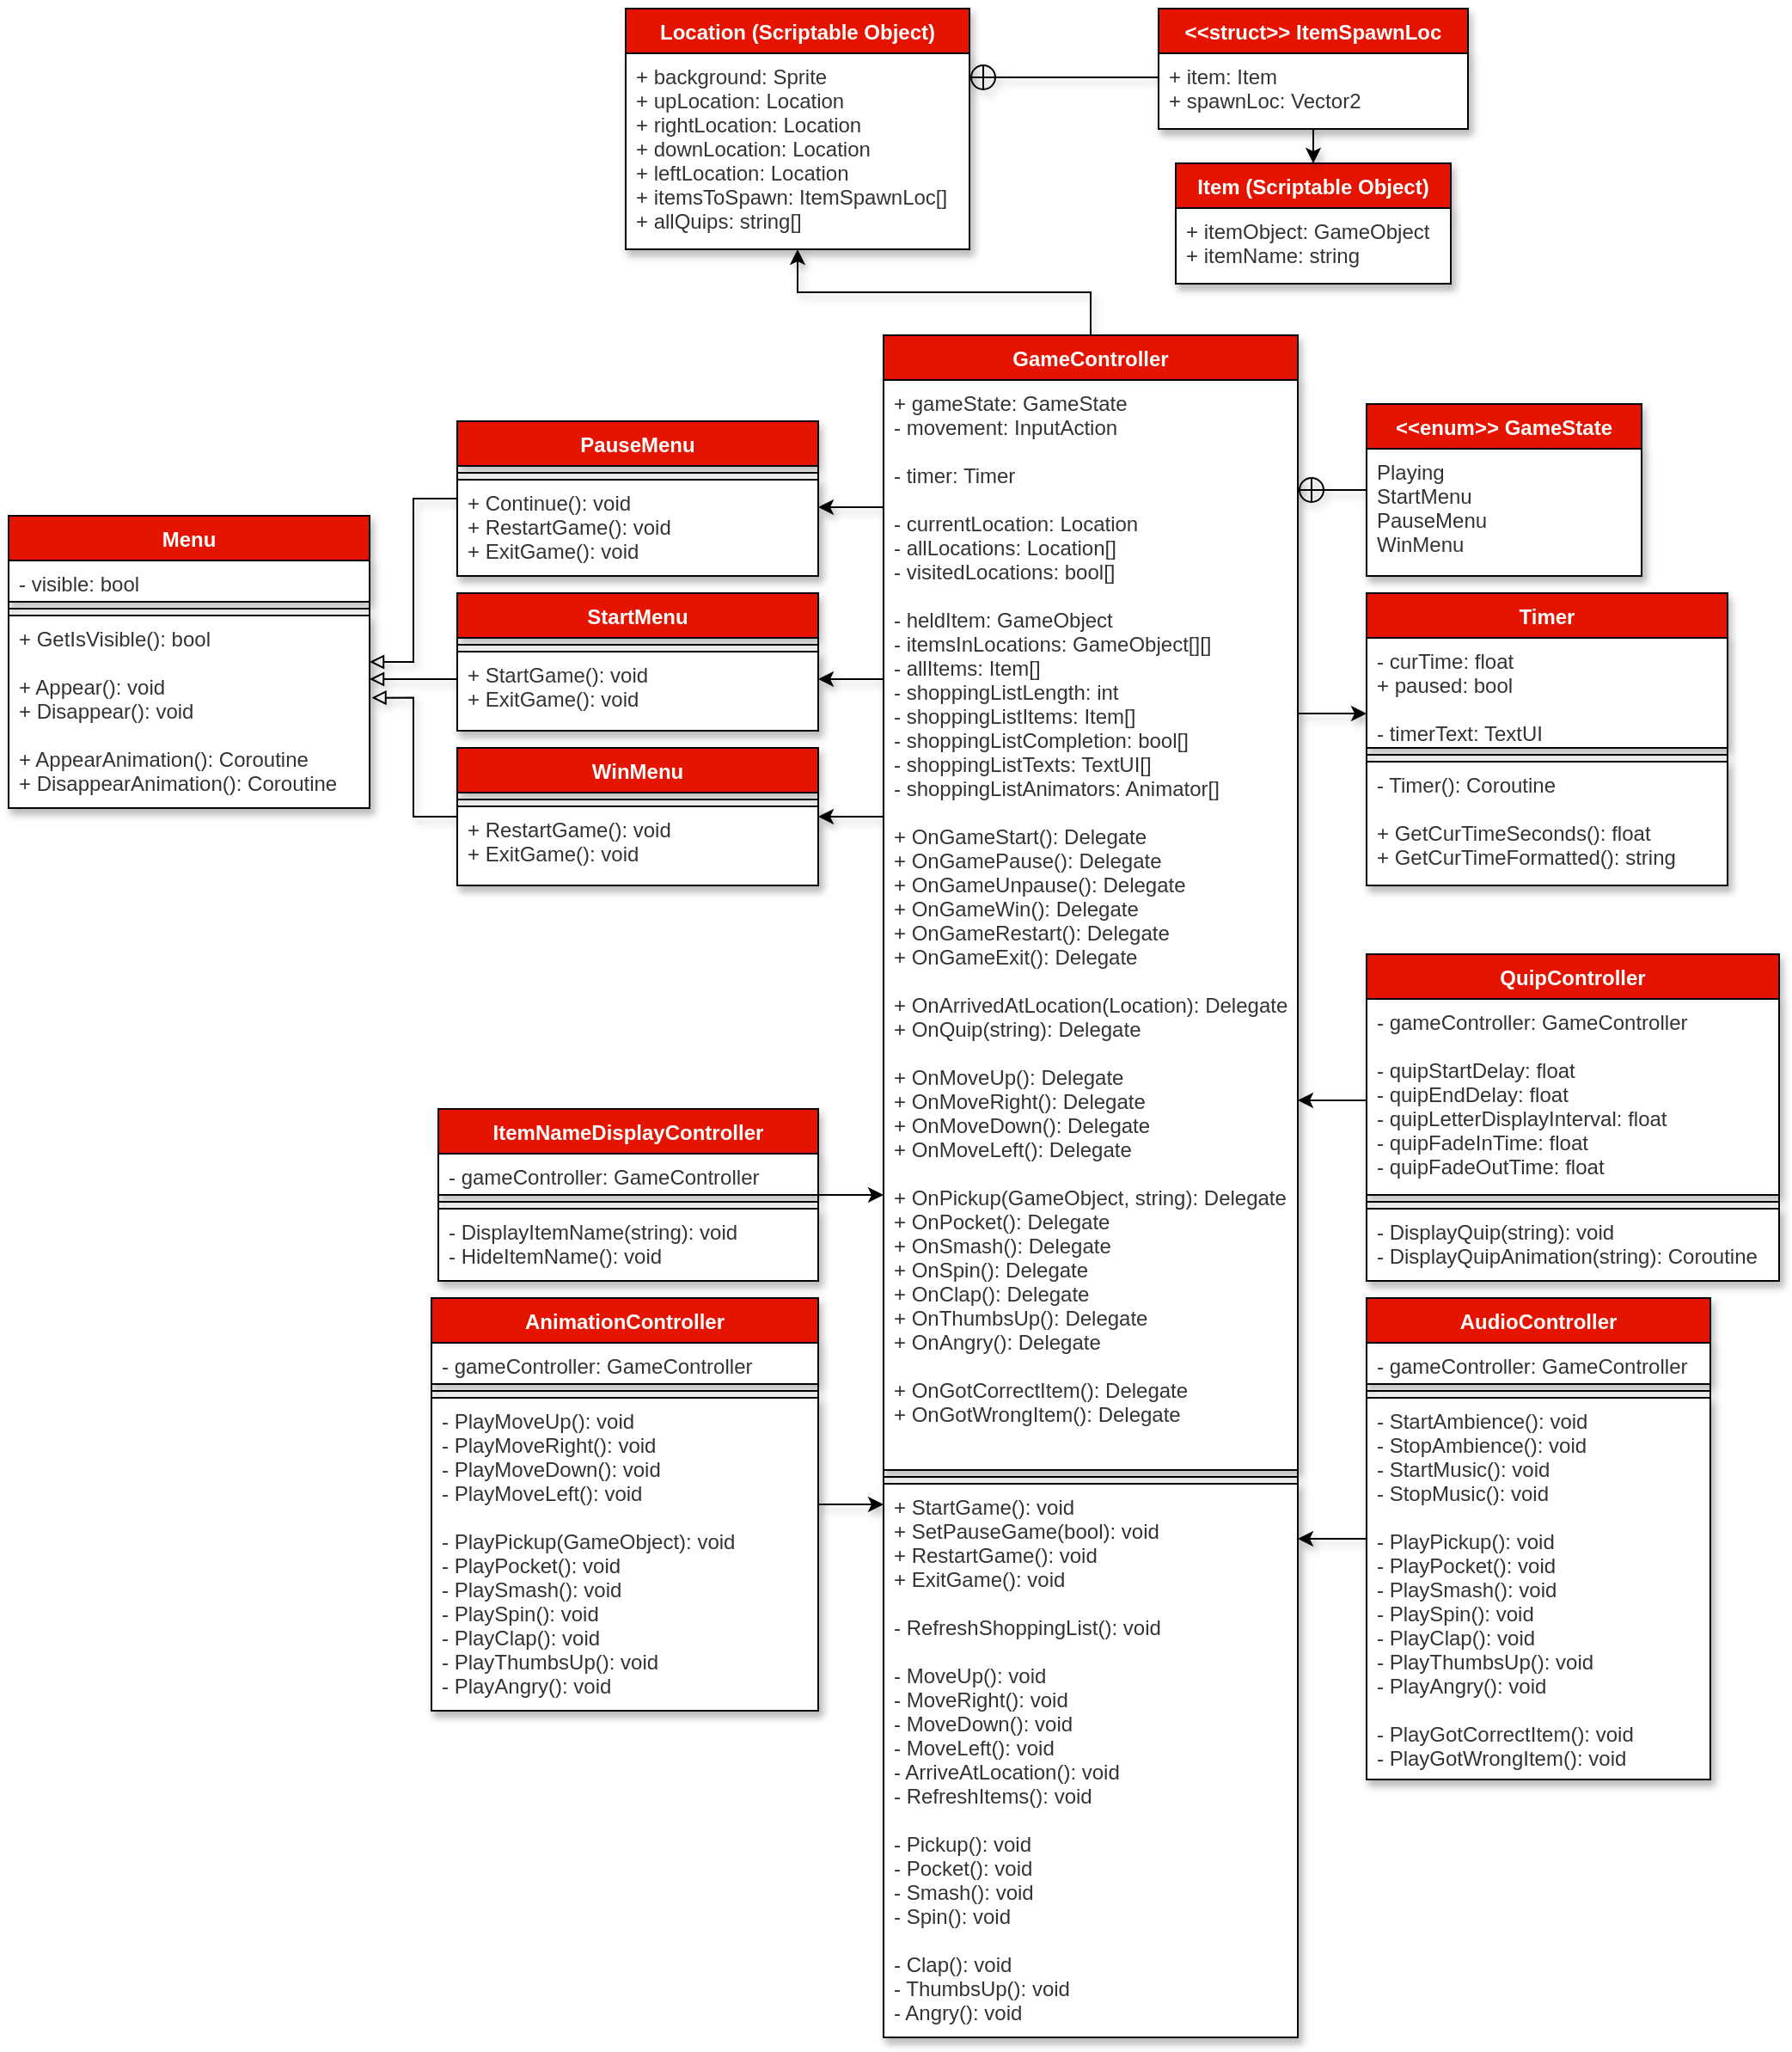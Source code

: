 <mxfile version="14.1.8" type="device"><diagram id="C5RBs43oDa-KdzZeNtuy" name="Page-1"><mxGraphModel dx="3197" dy="1388" grid="1" gridSize="10" guides="1" tooltips="1" connect="1" arrows="1" fold="1" page="1" pageScale="1" pageWidth="827" pageHeight="1169" math="0" shadow="0"><root><mxCell id="WIyWlLk6GJQsqaUBKTNV-0"/><mxCell id="WIyWlLk6GJQsqaUBKTNV-1" parent="WIyWlLk6GJQsqaUBKTNV-0"/><mxCell id="GOmQk7KZTfq-H9wB1xrs-1" value="Item (Scriptable Object)" style="swimlane;fontStyle=1;align=center;verticalAlign=top;childLayout=stackLayout;horizontal=1;startSize=26;horizontalStack=0;resizeParent=1;resizeParentMax=0;resizeLast=0;collapsible=1;marginBottom=0;fillColor=#e51400;labelBackgroundColor=none;labelBorderColor=none;shadow=1;fontColor=#ffffff;" parent="WIyWlLk6GJQsqaUBKTNV-1" vertex="1"><mxGeometry x="489" y="140" width="160" height="70" as="geometry"/></mxCell><mxCell id="GOmQk7KZTfq-H9wB1xrs-2" value="+ itemObject: GameObject&#10;+ itemName: string" style="text;align=left;verticalAlign=top;spacingLeft=4;spacingRight=4;overflow=hidden;rotatable=0;points=[[0,0.5],[1,0.5]];portConstraint=eastwest;fillColor=#FFFFFF;labelBackgroundColor=none;labelBorderColor=none;fontColor=#333333;shadow=1;strokeColor=#000000;" parent="GOmQk7KZTfq-H9wB1xrs-1" vertex="1"><mxGeometry y="26" width="160" height="44" as="geometry"/></mxCell><mxCell id="GOmQk7KZTfq-H9wB1xrs-38" style="edgeStyle=orthogonalEdgeStyle;rounded=0;orthogonalLoop=1;jettySize=auto;html=1;fillColor=#FFFFFF;labelBackgroundColor=none;labelBorderColor=none;shadow=1;" parent="WIyWlLk6GJQsqaUBKTNV-1" source="GOmQk7KZTfq-H9wB1xrs-5" target="GOmQk7KZTfq-H9wB1xrs-26" edge="1"><mxGeometry relative="1" as="geometry"><Array as="points"><mxPoint x="310" y="520"/><mxPoint x="310" y="520"/></Array></mxGeometry></mxCell><mxCell id="GOmQk7KZTfq-H9wB1xrs-39" style="edgeStyle=orthogonalEdgeStyle;rounded=0;orthogonalLoop=1;jettySize=auto;html=1;fillColor=#FFFFFF;labelBackgroundColor=none;labelBorderColor=none;shadow=1;" parent="WIyWlLk6GJQsqaUBKTNV-1" source="GOmQk7KZTfq-H9wB1xrs-5" target="GOmQk7KZTfq-H9wB1xrs-23" edge="1"><mxGeometry relative="1" as="geometry"><Array as="points"><mxPoint x="300" y="440"/><mxPoint x="300" y="440"/></Array></mxGeometry></mxCell><mxCell id="GOmQk7KZTfq-H9wB1xrs-40" style="edgeStyle=orthogonalEdgeStyle;rounded=0;orthogonalLoop=1;jettySize=auto;html=1;fillColor=#FFFFFF;labelBackgroundColor=none;labelBorderColor=none;shadow=1;" parent="WIyWlLk6GJQsqaUBKTNV-1" source="GOmQk7KZTfq-H9wB1xrs-5" target="GOmQk7KZTfq-H9wB1xrs-19" edge="1"><mxGeometry relative="1" as="geometry"><Array as="points"><mxPoint x="300" y="340"/><mxPoint x="300" y="340"/></Array></mxGeometry></mxCell><mxCell id="GOmQk7KZTfq-H9wB1xrs-42" style="edgeStyle=orthogonalEdgeStyle;rounded=0;orthogonalLoop=1;jettySize=auto;html=1;fillColor=#FFFFFF;labelBackgroundColor=none;labelBorderColor=none;shadow=1;" parent="WIyWlLk6GJQsqaUBKTNV-1" source="GOmQk7KZTfq-H9wB1xrs-5" target="GOmQk7KZTfq-H9wB1xrs-9" edge="1"><mxGeometry relative="1" as="geometry"><Array as="points"><mxPoint x="580" y="460"/><mxPoint x="580" y="460"/></Array></mxGeometry></mxCell><mxCell id="GOmQk7KZTfq-H9wB1xrs-62" style="edgeStyle=orthogonalEdgeStyle;rounded=0;orthogonalLoop=1;jettySize=auto;html=1;endArrow=none;endFill=0;startArrow=circlePlus;startFill=0;fillColor=#FFFFFF;labelBackgroundColor=none;labelBorderColor=none;shadow=1;" parent="WIyWlLk6GJQsqaUBKTNV-1" source="GOmQk7KZTfq-H9wB1xrs-5" target="GOmQk7KZTfq-H9wB1xrs-58" edge="1"><mxGeometry relative="1" as="geometry"><Array as="points"><mxPoint x="580" y="330"/><mxPoint x="580" y="330"/></Array></mxGeometry></mxCell><mxCell id="GOmQk7KZTfq-H9wB1xrs-64" style="edgeStyle=orthogonalEdgeStyle;rounded=0;orthogonalLoop=1;jettySize=auto;html=1;fillColor=#FFFFFF;labelBackgroundColor=none;labelBorderColor=none;shadow=1;" parent="WIyWlLk6GJQsqaUBKTNV-1" source="GOmQk7KZTfq-H9wB1xrs-5" target="GOmQk7KZTfq-H9wB1xrs-13" edge="1"><mxGeometry relative="1" as="geometry"/></mxCell><mxCell id="GOmQk7KZTfq-H9wB1xrs-5" value="GameController" style="swimlane;fontStyle=1;align=center;verticalAlign=top;childLayout=stackLayout;horizontal=1;startSize=26;horizontalStack=0;resizeParent=1;resizeParentMax=0;resizeLast=0;collapsible=1;marginBottom=0;fillColor=#e51400;labelBackgroundColor=none;labelBorderColor=none;shadow=1;fontColor=#ffffff;" parent="WIyWlLk6GJQsqaUBKTNV-1" vertex="1"><mxGeometry x="319" y="240" width="241" height="990" as="geometry"/></mxCell><mxCell id="GOmQk7KZTfq-H9wB1xrs-6" value="+ gameState: GameState&#10;- movement: InputAction&#10;&#10;- timer: Timer&#10;&#10;- currentLocation: Location&#10;- allLocations: Location[]&#10;- visitedLocations: bool[]&#10;&#10;- heldItem: GameObject&#10;- itemsInLocations: GameObject[][]&#10;- allItems: Item[]&#10;- shoppingListLength: int&#10;- shoppingListItems: Item[]&#10;- shoppingListCompletion: bool[]&#10;- shoppingListTexts: TextUI[]&#10;- shoppingListAnimators: Animator[]&#10;&#10;+ OnGameStart(): Delegate&#10;+ OnGamePause(): Delegate&#10;+ OnGameUnpause(): Delegate&#10;+ OnGameWin(): Delegate&#10;+ OnGameRestart(): Delegate&#10;+ OnGameExit(): Delegate&#10;&#10;+ OnArrivedAtLocation(Location): Delegate&#10;+ OnQuip(string): Delegate&#10;&#10;+ OnMoveUp(): Delegate&#10;+ OnMoveRight(): Delegate&#10;+ OnMoveDown(): Delegate&#10;+ OnMoveLeft(): Delegate&#10;&#10;+ OnPickup(GameObject, string): Delegate&#10;+ OnPocket(): Delegate&#10;+ OnSmash(): Delegate&#10;+ OnSpin(): Delegate&#10;+ OnClap(): Delegate&#10;+ OnThumbsUp(): Delegate&#10;+ OnAngry(): Delegate&#10;&#10;+ OnGotCorrectItem(): Delegate&#10;+ OnGotWrongItem(): Delegate&#10;" style="text;align=left;verticalAlign=top;spacingLeft=4;spacingRight=4;overflow=hidden;rotatable=0;points=[[0,0.5],[1,0.5]];portConstraint=eastwest;fillColor=#FFFFFF;labelBackgroundColor=none;labelBorderColor=none;fontColor=#333333;shadow=1;strokeColor=#000000;" parent="GOmQk7KZTfq-H9wB1xrs-5" vertex="1"><mxGeometry y="26" width="241" height="634" as="geometry"/></mxCell><mxCell id="GOmQk7KZTfq-H9wB1xrs-7" value="" style="line;strokeWidth=1;align=left;verticalAlign=middle;spacingTop=-1;spacingLeft=3;spacingRight=3;rotatable=0;labelPosition=right;points=[];portConstraint=eastwest;fillColor=#FFFFFF;labelBackgroundColor=none;labelBorderColor=none;fontColor=#333333;shadow=1;" parent="GOmQk7KZTfq-H9wB1xrs-5" vertex="1"><mxGeometry y="660" width="241" height="8" as="geometry"/></mxCell><mxCell id="GOmQk7KZTfq-H9wB1xrs-8" value="+ StartGame(): void&#10;+ SetPauseGame(bool): void&#10;+ RestartGame(): void&#10;+ ExitGame(): void&#10;&#10;- RefreshShoppingList(): void&#10;&#10;- MoveUp(): void&#10;- MoveRight(): void&#10;- MoveDown(): void&#10;- MoveLeft(): void&#10;- ArriveAtLocation(): void&#10;- RefreshItems(): void&#10;&#10;- Pickup(): void&#10;- Pocket(): void&#10;- Smash(): void&#10;- Spin(): void&#10;&#10;- Clap(): void&#10;- ThumbsUp(): void&#10;- Angry(): void" style="text;align=left;verticalAlign=top;spacingLeft=4;spacingRight=4;overflow=hidden;rotatable=0;points=[[0,0.5],[1,0.5]];portConstraint=eastwest;fillColor=#FFFFFF;labelBackgroundColor=none;labelBorderColor=none;fontColor=#333333;shadow=1;strokeColor=#000000;" parent="GOmQk7KZTfq-H9wB1xrs-5" vertex="1"><mxGeometry y="668" width="241" height="322" as="geometry"/></mxCell><mxCell id="GOmQk7KZTfq-H9wB1xrs-9" value="Timer" style="swimlane;fontStyle=1;align=center;verticalAlign=top;childLayout=stackLayout;horizontal=1;startSize=26;horizontalStack=0;resizeParent=1;resizeParentMax=0;resizeLast=0;collapsible=1;marginBottom=0;fillColor=#e51400;labelBackgroundColor=none;labelBorderColor=none;shadow=1;fontColor=#ffffff;" parent="WIyWlLk6GJQsqaUBKTNV-1" vertex="1"><mxGeometry x="600" y="390" width="210" height="170" as="geometry"/></mxCell><mxCell id="GOmQk7KZTfq-H9wB1xrs-10" value="- curTime: float&#10;+ paused: bool&#10;&#10;- timerText: TextUI" style="text;align=left;verticalAlign=top;spacingLeft=4;spacingRight=4;overflow=hidden;rotatable=0;points=[[0,0.5],[1,0.5]];portConstraint=eastwest;fillColor=#FFFFFF;labelBackgroundColor=none;labelBorderColor=none;fontColor=#333333;shadow=1;strokeColor=#000000;" parent="GOmQk7KZTfq-H9wB1xrs-9" vertex="1"><mxGeometry y="26" width="210" height="64" as="geometry"/></mxCell><mxCell id="GOmQk7KZTfq-H9wB1xrs-11" value="" style="line;strokeWidth=1;align=left;verticalAlign=middle;spacingTop=-1;spacingLeft=3;spacingRight=3;rotatable=0;labelPosition=right;points=[];portConstraint=eastwest;fillColor=#FFFFFF;labelBackgroundColor=none;labelBorderColor=none;fontColor=#333333;shadow=1;" parent="GOmQk7KZTfq-H9wB1xrs-9" vertex="1"><mxGeometry y="90" width="210" height="8" as="geometry"/></mxCell><mxCell id="GOmQk7KZTfq-H9wB1xrs-12" value="- Timer(): Coroutine&#10;&#10;+ GetCurTimeSeconds(): float&#10;+ GetCurTimeFormatted(): string" style="text;align=left;verticalAlign=top;spacingLeft=4;spacingRight=4;overflow=hidden;rotatable=0;points=[[0,0.5],[1,0.5]];portConstraint=eastwest;fillColor=#FFFFFF;labelBackgroundColor=none;labelBorderColor=none;fontColor=#333333;shadow=1;strokeColor=#000000;" parent="GOmQk7KZTfq-H9wB1xrs-9" vertex="1"><mxGeometry y="98" width="210" height="72" as="geometry"/></mxCell><mxCell id="GOmQk7KZTfq-H9wB1xrs-57" style="edgeStyle=orthogonalEdgeStyle;rounded=0;orthogonalLoop=1;jettySize=auto;html=1;endArrow=none;endFill=0;startArrow=circlePlus;startFill=0;fillColor=#FFFFFF;labelBackgroundColor=none;labelBorderColor=none;shadow=1;" parent="WIyWlLk6GJQsqaUBKTNV-1" source="GOmQk7KZTfq-H9wB1xrs-13" target="GOmQk7KZTfq-H9wB1xrs-54" edge="1"><mxGeometry relative="1" as="geometry"><Array as="points"><mxPoint x="400" y="90"/><mxPoint x="400" y="90"/></Array></mxGeometry></mxCell><mxCell id="GOmQk7KZTfq-H9wB1xrs-13" value="Location (Scriptable Object)" style="swimlane;fontStyle=1;align=center;verticalAlign=top;childLayout=stackLayout;horizontal=1;startSize=26;horizontalStack=0;resizeParent=1;resizeParentMax=0;resizeLast=0;collapsible=1;marginBottom=0;fillColor=#e51400;labelBackgroundColor=none;labelBorderColor=none;shadow=1;fontColor=#ffffff;" parent="WIyWlLk6GJQsqaUBKTNV-1" vertex="1"><mxGeometry x="169" y="50" width="200" height="140" as="geometry"/></mxCell><mxCell id="GOmQk7KZTfq-H9wB1xrs-14" value="+ background: Sprite&#10;+ upLocation: Location&#10;+ rightLocation: Location&#10;+ downLocation: Location&#10;+ leftLocation: Location&#10;+ itemsToSpawn: ItemSpawnLoc[]&#10;+ allQuips: string[]" style="text;align=left;verticalAlign=top;spacingLeft=4;spacingRight=4;overflow=hidden;rotatable=0;points=[[0,0.5],[1,0.5]];portConstraint=eastwest;fillColor=#FFFFFF;labelBackgroundColor=none;labelBorderColor=none;fontColor=#333333;shadow=1;strokeColor=#000000;" parent="GOmQk7KZTfq-H9wB1xrs-13" vertex="1"><mxGeometry y="26" width="200" height="114" as="geometry"/></mxCell><mxCell id="GOmQk7KZTfq-H9wB1xrs-85" style="edgeStyle=orthogonalEdgeStyle;rounded=0;orthogonalLoop=1;jettySize=auto;html=1;shadow=1;labelBackgroundColor=none;startArrow=none;startFill=0;endArrow=block;endFill=0;" parent="WIyWlLk6GJQsqaUBKTNV-1" source="GOmQk7KZTfq-H9wB1xrs-19" target="GOmQk7KZTfq-H9wB1xrs-81" edge="1"><mxGeometry relative="1" as="geometry"/></mxCell><mxCell id="GOmQk7KZTfq-H9wB1xrs-19" value="PauseMenu" style="swimlane;fontStyle=1;align=center;verticalAlign=top;childLayout=stackLayout;horizontal=1;startSize=26;horizontalStack=0;resizeParent=1;resizeParentMax=0;resizeLast=0;collapsible=1;marginBottom=0;fillColor=#e51400;labelBackgroundColor=none;labelBorderColor=none;shadow=1;fontColor=#ffffff;" parent="WIyWlLk6GJQsqaUBKTNV-1" vertex="1"><mxGeometry x="71" y="290" width="210" height="90" as="geometry"/></mxCell><mxCell id="GOmQk7KZTfq-H9wB1xrs-21" value="" style="line;strokeWidth=1;align=left;verticalAlign=middle;spacingTop=-1;spacingLeft=3;spacingRight=3;rotatable=0;labelPosition=right;points=[];portConstraint=eastwest;fillColor=#FFFFFF;labelBackgroundColor=none;labelBorderColor=none;fontColor=#333333;shadow=1;" parent="GOmQk7KZTfq-H9wB1xrs-19" vertex="1"><mxGeometry y="26" width="210" height="8" as="geometry"/></mxCell><mxCell id="GOmQk7KZTfq-H9wB1xrs-22" value="+ Continue(): void&#10;+ RestartGame(): void&#10;+ ExitGame(): void" style="text;align=left;verticalAlign=top;spacingLeft=4;spacingRight=4;overflow=hidden;rotatable=0;points=[[0,0.5],[1,0.5]];portConstraint=eastwest;fillColor=#FFFFFF;labelBackgroundColor=none;labelBorderColor=none;fontColor=#333333;shadow=1;strokeColor=#000000;" parent="GOmQk7KZTfq-H9wB1xrs-19" vertex="1"><mxGeometry y="34" width="210" height="56" as="geometry"/></mxCell><mxCell id="GOmQk7KZTfq-H9wB1xrs-86" style="edgeStyle=orthogonalEdgeStyle;rounded=0;orthogonalLoop=1;jettySize=auto;html=1;shadow=1;labelBackgroundColor=none;startArrow=none;startFill=0;endArrow=block;endFill=0;" parent="WIyWlLk6GJQsqaUBKTNV-1" source="GOmQk7KZTfq-H9wB1xrs-23" target="GOmQk7KZTfq-H9wB1xrs-81" edge="1"><mxGeometry relative="1" as="geometry"><Array as="points"><mxPoint x="40" y="440"/><mxPoint x="40" y="440"/></Array></mxGeometry></mxCell><mxCell id="GOmQk7KZTfq-H9wB1xrs-23" value="StartMenu" style="swimlane;fontStyle=1;align=center;verticalAlign=top;childLayout=stackLayout;horizontal=1;startSize=26;horizontalStack=0;resizeParent=1;resizeParentMax=0;resizeLast=0;collapsible=1;marginBottom=0;fillColor=#e51400;labelBackgroundColor=none;labelBorderColor=none;shadow=1;fontColor=#ffffff;" parent="WIyWlLk6GJQsqaUBKTNV-1" vertex="1"><mxGeometry x="71" y="390" width="210" height="80" as="geometry"/></mxCell><mxCell id="GOmQk7KZTfq-H9wB1xrs-24" value="" style="line;strokeWidth=1;align=left;verticalAlign=middle;spacingTop=-1;spacingLeft=3;spacingRight=3;rotatable=0;labelPosition=right;points=[];portConstraint=eastwest;fillColor=#FFFFFF;labelBackgroundColor=none;labelBorderColor=none;fontColor=#333333;shadow=1;" parent="GOmQk7KZTfq-H9wB1xrs-23" vertex="1"><mxGeometry y="26" width="210" height="8" as="geometry"/></mxCell><mxCell id="GOmQk7KZTfq-H9wB1xrs-25" value="+ StartGame(): void&#10;+ ExitGame(): void" style="text;align=left;verticalAlign=top;spacingLeft=4;spacingRight=4;overflow=hidden;rotatable=0;points=[[0,0.5],[1,0.5]];portConstraint=eastwest;fillColor=#FFFFFF;labelBackgroundColor=none;labelBorderColor=none;fontColor=#333333;shadow=1;strokeColor=#000000;" parent="GOmQk7KZTfq-H9wB1xrs-23" vertex="1"><mxGeometry y="34" width="210" height="46" as="geometry"/></mxCell><mxCell id="GOmQk7KZTfq-H9wB1xrs-87" style="edgeStyle=orthogonalEdgeStyle;rounded=0;orthogonalLoop=1;jettySize=auto;html=1;shadow=1;labelBackgroundColor=none;startArrow=none;startFill=0;endArrow=block;endFill=0;entryX=1.006;entryY=0.427;entryDx=0;entryDy=0;entryPerimeter=0;" parent="WIyWlLk6GJQsqaUBKTNV-1" source="GOmQk7KZTfq-H9wB1xrs-26" target="GOmQk7KZTfq-H9wB1xrs-84" edge="1"><mxGeometry relative="1" as="geometry"/></mxCell><mxCell id="GOmQk7KZTfq-H9wB1xrs-26" value="WinMenu" style="swimlane;fontStyle=1;align=center;verticalAlign=top;childLayout=stackLayout;horizontal=1;startSize=26;horizontalStack=0;resizeParent=1;resizeParentMax=0;resizeLast=0;collapsible=1;marginBottom=0;fillColor=#e51400;labelBackgroundColor=none;labelBorderColor=none;shadow=1;fontColor=#ffffff;" parent="WIyWlLk6GJQsqaUBKTNV-1" vertex="1"><mxGeometry x="71" y="480" width="210" height="80" as="geometry"/></mxCell><mxCell id="GOmQk7KZTfq-H9wB1xrs-27" value="" style="line;strokeWidth=1;align=left;verticalAlign=middle;spacingTop=-1;spacingLeft=3;spacingRight=3;rotatable=0;labelPosition=right;points=[];portConstraint=eastwest;fillColor=#FFFFFF;labelBackgroundColor=none;labelBorderColor=none;fontColor=#333333;shadow=1;" parent="GOmQk7KZTfq-H9wB1xrs-26" vertex="1"><mxGeometry y="26" width="210" height="8" as="geometry"/></mxCell><mxCell id="GOmQk7KZTfq-H9wB1xrs-28" value="+ RestartGame(): void&#10;+ ExitGame(): void" style="text;align=left;verticalAlign=top;spacingLeft=4;spacingRight=4;overflow=hidden;rotatable=0;points=[[0,0.5],[1,0.5]];portConstraint=eastwest;fillColor=#FFFFFF;labelBackgroundColor=none;labelBorderColor=none;fontColor=#333333;shadow=1;strokeColor=#000000;" parent="GOmQk7KZTfq-H9wB1xrs-26" vertex="1"><mxGeometry y="34" width="210" height="46" as="geometry"/></mxCell><mxCell id="GOmQk7KZTfq-H9wB1xrs-74" style="edgeStyle=orthogonalEdgeStyle;rounded=0;orthogonalLoop=1;jettySize=auto;html=1;shadow=1;labelBackgroundColor=none;startArrow=none;startFill=0;endArrow=classic;endFill=1;fillColor=#FFFFFF;" parent="WIyWlLk6GJQsqaUBKTNV-1" source="GOmQk7KZTfq-H9wB1xrs-43" target="GOmQk7KZTfq-H9wB1xrs-5" edge="1"><mxGeometry relative="1" as="geometry"><Array as="points"><mxPoint x="570" y="940"/><mxPoint x="570" y="940"/></Array></mxGeometry></mxCell><mxCell id="GOmQk7KZTfq-H9wB1xrs-43" value="AudioController" style="swimlane;fontStyle=1;align=center;verticalAlign=top;childLayout=stackLayout;horizontal=1;startSize=26;horizontalStack=0;resizeParent=1;resizeParentMax=0;resizeLast=0;collapsible=1;marginBottom=0;fillColor=#e51400;labelBackgroundColor=none;labelBorderColor=none;shadow=1;fontColor=#ffffff;" parent="WIyWlLk6GJQsqaUBKTNV-1" vertex="1"><mxGeometry x="600" y="800" width="200" height="280" as="geometry"/></mxCell><mxCell id="GOmQk7KZTfq-H9wB1xrs-44" value="- gameController: GameController" style="text;align=left;verticalAlign=top;spacingLeft=4;spacingRight=4;overflow=hidden;rotatable=0;points=[[0,0.5],[1,0.5]];portConstraint=eastwest;fillColor=#FFFFFF;labelBackgroundColor=none;labelBorderColor=none;fontColor=#333333;shadow=1;strokeColor=#000000;" parent="GOmQk7KZTfq-H9wB1xrs-43" vertex="1"><mxGeometry y="26" width="200" height="24" as="geometry"/></mxCell><mxCell id="GOmQk7KZTfq-H9wB1xrs-45" value="" style="line;strokeWidth=1;align=left;verticalAlign=middle;spacingTop=-1;spacingLeft=3;spacingRight=3;rotatable=0;labelPosition=right;points=[];portConstraint=eastwest;fillColor=#FFFFFF;labelBackgroundColor=none;labelBorderColor=none;fontColor=#333333;shadow=1;" parent="GOmQk7KZTfq-H9wB1xrs-43" vertex="1"><mxGeometry y="50" width="200" height="8" as="geometry"/></mxCell><mxCell id="GOmQk7KZTfq-H9wB1xrs-46" value="- StartAmbience(): void&#10;- StopAmbience(): void&#10;- StartMusic(): void&#10;- StopMusic(): void&#10;&#10;- PlayPickup(): void&#10;- PlayPocket(): void&#10;- PlaySmash(): void&#10;- PlaySpin(): void&#10;- PlayClap(): void&#10;- PlayThumbsUp(): void&#10;- PlayAngry(): void&#10;&#10;- PlayGotCorrectItem(): void&#10;- PlayGotWrongItem(): void" style="text;align=left;verticalAlign=top;spacingLeft=4;spacingRight=4;overflow=hidden;rotatable=0;points=[[0,0.5],[1,0.5]];portConstraint=eastwest;fillColor=#FFFFFF;labelBackgroundColor=none;labelBorderColor=none;fontColor=#333333;shadow=1;strokeColor=#000000;" parent="GOmQk7KZTfq-H9wB1xrs-43" vertex="1"><mxGeometry y="58" width="200" height="222" as="geometry"/></mxCell><mxCell id="GOmQk7KZTfq-H9wB1xrs-52" style="edgeStyle=orthogonalEdgeStyle;rounded=0;orthogonalLoop=1;jettySize=auto;html=1;fillColor=#FFFFFF;labelBackgroundColor=none;labelBorderColor=none;shadow=1;" parent="WIyWlLk6GJQsqaUBKTNV-1" source="GOmQk7KZTfq-H9wB1xrs-48" target="GOmQk7KZTfq-H9wB1xrs-5" edge="1"><mxGeometry relative="1" as="geometry"><Array as="points"><mxPoint x="300" y="920"/><mxPoint x="300" y="920"/></Array></mxGeometry></mxCell><mxCell id="GOmQk7KZTfq-H9wB1xrs-48" value="AnimationController" style="swimlane;fontStyle=1;align=center;verticalAlign=top;childLayout=stackLayout;horizontal=1;startSize=26;horizontalStack=0;resizeParent=1;resizeParentMax=0;resizeLast=0;collapsible=1;marginBottom=0;fillColor=#e51400;labelBackgroundColor=none;labelBorderColor=none;shadow=1;fontColor=#ffffff;" parent="WIyWlLk6GJQsqaUBKTNV-1" vertex="1"><mxGeometry x="56" y="800" width="225" height="240" as="geometry"/></mxCell><mxCell id="GOmQk7KZTfq-H9wB1xrs-49" value="- gameController: GameController" style="text;align=left;verticalAlign=top;spacingLeft=4;spacingRight=4;overflow=hidden;rotatable=0;points=[[0,0.5],[1,0.5]];portConstraint=eastwest;fillColor=#FFFFFF;labelBackgroundColor=none;labelBorderColor=none;fontColor=#333333;shadow=1;strokeColor=#000000;" parent="GOmQk7KZTfq-H9wB1xrs-48" vertex="1"><mxGeometry y="26" width="225" height="24" as="geometry"/></mxCell><mxCell id="GOmQk7KZTfq-H9wB1xrs-50" value="" style="line;strokeWidth=1;align=left;verticalAlign=middle;spacingTop=-1;spacingLeft=3;spacingRight=3;rotatable=0;labelPosition=right;points=[];portConstraint=eastwest;fillColor=#FFFFFF;labelBackgroundColor=none;labelBorderColor=none;fontColor=#333333;shadow=1;" parent="GOmQk7KZTfq-H9wB1xrs-48" vertex="1"><mxGeometry y="50" width="225" height="8" as="geometry"/></mxCell><mxCell id="GOmQk7KZTfq-H9wB1xrs-51" value="- PlayMoveUp(): void&#10;- PlayMoveRight(): void&#10;- PlayMoveDown(): void&#10;- PlayMoveLeft(): void&#10;&#10;- PlayPickup(GameObject): void&#10;- PlayPocket(): void&#10;- PlaySmash(): void&#10;- PlaySpin(): void&#10;- PlayClap(): void&#10;- PlayThumbsUp(): void&#10;- PlayAngry(): void" style="text;align=left;verticalAlign=top;spacingLeft=4;spacingRight=4;overflow=hidden;rotatable=0;points=[[0,0.5],[1,0.5]];portConstraint=eastwest;fillColor=#FFFFFF;labelBackgroundColor=none;labelBorderColor=none;fontColor=#333333;shadow=1;strokeColor=#000000;" parent="GOmQk7KZTfq-H9wB1xrs-48" vertex="1"><mxGeometry y="58" width="225" height="182" as="geometry"/></mxCell><mxCell id="GOmQk7KZTfq-H9wB1xrs-56" style="edgeStyle=orthogonalEdgeStyle;rounded=0;orthogonalLoop=1;jettySize=auto;html=1;fillColor=#FFFFFF;labelBackgroundColor=none;labelBorderColor=none;shadow=1;" parent="WIyWlLk6GJQsqaUBKTNV-1" source="GOmQk7KZTfq-H9wB1xrs-54" target="GOmQk7KZTfq-H9wB1xrs-1" edge="1"><mxGeometry relative="1" as="geometry"/></mxCell><mxCell id="GOmQk7KZTfq-H9wB1xrs-54" value="&lt;&lt;struct&gt;&gt; ItemSpawnLoc" style="swimlane;fontStyle=1;align=center;verticalAlign=top;childLayout=stackLayout;horizontal=1;startSize=26;horizontalStack=0;resizeParent=1;resizeParentMax=0;resizeLast=0;collapsible=1;marginBottom=0;fillColor=#e51400;labelBackgroundColor=none;labelBorderColor=none;shadow=1;fontColor=#ffffff;" parent="WIyWlLk6GJQsqaUBKTNV-1" vertex="1"><mxGeometry x="479" y="50" width="180" height="70" as="geometry"/></mxCell><mxCell id="GOmQk7KZTfq-H9wB1xrs-55" value="+ item: Item&#10;+ spawnLoc: Vector2" style="text;align=left;verticalAlign=top;spacingLeft=4;spacingRight=4;overflow=hidden;rotatable=0;points=[[0,0.5],[1,0.5]];portConstraint=eastwest;fillColor=#FFFFFF;labelBackgroundColor=none;labelBorderColor=none;fontColor=#333333;shadow=1;strokeColor=#000000;" parent="GOmQk7KZTfq-H9wB1xrs-54" vertex="1"><mxGeometry y="26" width="180" height="44" as="geometry"/></mxCell><mxCell id="GOmQk7KZTfq-H9wB1xrs-58" value="&lt;&lt;enum&gt;&gt; GameState" style="swimlane;fontStyle=1;align=center;verticalAlign=top;childLayout=stackLayout;horizontal=1;startSize=26;horizontalStack=0;resizeParent=1;resizeParentMax=0;resizeLast=0;collapsible=1;marginBottom=0;fillColor=#e51400;labelBackgroundColor=none;labelBorderColor=none;shadow=1;fontColor=#ffffff;" parent="WIyWlLk6GJQsqaUBKTNV-1" vertex="1"><mxGeometry x="600" y="280" width="160" height="100" as="geometry"/></mxCell><mxCell id="GOmQk7KZTfq-H9wB1xrs-59" value="Playing&#10;StartMenu&#10;PauseMenu&#10;WinMenu" style="text;align=left;verticalAlign=top;spacingLeft=4;spacingRight=4;overflow=hidden;rotatable=0;points=[[0,0.5],[1,0.5]];portConstraint=eastwest;fillColor=#FFFFFF;labelBackgroundColor=none;labelBorderColor=none;fontColor=#333333;shadow=1;strokeColor=#000000;" parent="GOmQk7KZTfq-H9wB1xrs-58" vertex="1"><mxGeometry y="26" width="160" height="74" as="geometry"/></mxCell><mxCell id="l6ZwdUzeWHktOg39FNTQ-7" style="edgeStyle=orthogonalEdgeStyle;rounded=0;orthogonalLoop=1;jettySize=auto;html=1;" parent="WIyWlLk6GJQsqaUBKTNV-1" source="GOmQk7KZTfq-H9wB1xrs-69" target="GOmQk7KZTfq-H9wB1xrs-5" edge="1"><mxGeometry relative="1" as="geometry"><Array as="points"><mxPoint x="570" y="685"/><mxPoint x="570" y="685"/></Array></mxGeometry></mxCell><mxCell id="GOmQk7KZTfq-H9wB1xrs-69" value="QuipController" style="swimlane;fontStyle=1;align=center;verticalAlign=top;childLayout=stackLayout;horizontal=1;startSize=26;horizontalStack=0;resizeParent=1;resizeParentMax=0;resizeLast=0;collapsible=1;marginBottom=0;fillColor=#e51400;labelBackgroundColor=none;labelBorderColor=none;shadow=1;fontColor=#ffffff;" parent="WIyWlLk6GJQsqaUBKTNV-1" vertex="1"><mxGeometry x="600" y="600" width="240" height="190" as="geometry"/></mxCell><mxCell id="GOmQk7KZTfq-H9wB1xrs-70" value="- gameController: GameController&#10;&#10;- quipStartDelay: float&#10;- quipEndDelay: float&#10;- quipLetterDisplayInterval: float&#10;- quipFadeInTime: float&#10;- quipFadeOutTime: float" style="text;align=left;verticalAlign=top;spacingLeft=4;spacingRight=4;overflow=hidden;rotatable=0;points=[[0,0.5],[1,0.5]];portConstraint=eastwest;fillColor=#FFFFFF;labelBackgroundColor=none;labelBorderColor=none;fontColor=#333333;shadow=1;strokeColor=#000000;" parent="GOmQk7KZTfq-H9wB1xrs-69" vertex="1"><mxGeometry y="26" width="240" height="114" as="geometry"/></mxCell><mxCell id="GOmQk7KZTfq-H9wB1xrs-71" value="" style="line;strokeWidth=1;align=left;verticalAlign=middle;spacingTop=-1;spacingLeft=3;spacingRight=3;rotatable=0;labelPosition=right;points=[];portConstraint=eastwest;fillColor=#FFFFFF;labelBackgroundColor=none;labelBorderColor=none;fontColor=#333333;shadow=1;" parent="GOmQk7KZTfq-H9wB1xrs-69" vertex="1"><mxGeometry y="140" width="240" height="8" as="geometry"/></mxCell><mxCell id="GOmQk7KZTfq-H9wB1xrs-72" value="- DisplayQuip(string): void&#10;- DisplayQuipAnimation(string): Coroutine" style="text;align=left;verticalAlign=top;spacingLeft=4;spacingRight=4;overflow=hidden;rotatable=0;points=[[0,0.5],[1,0.5]];portConstraint=eastwest;fillColor=#FFFFFF;labelBackgroundColor=none;labelBorderColor=none;fontColor=#333333;shadow=1;strokeColor=#000000;" parent="GOmQk7KZTfq-H9wB1xrs-69" vertex="1"><mxGeometry y="148" width="240" height="42" as="geometry"/></mxCell><mxCell id="GOmQk7KZTfq-H9wB1xrs-81" value="Menu" style="swimlane;fontStyle=1;align=center;verticalAlign=top;childLayout=stackLayout;horizontal=1;startSize=26;horizontalStack=0;resizeParent=1;resizeParentMax=0;resizeLast=0;collapsible=1;marginBottom=0;fillColor=#e51400;labelBackgroundColor=none;labelBorderColor=none;shadow=1;fontColor=#ffffff;" parent="WIyWlLk6GJQsqaUBKTNV-1" vertex="1"><mxGeometry x="-190" y="345" width="210" height="170" as="geometry"/></mxCell><mxCell id="GOmQk7KZTfq-H9wB1xrs-82" value="- visible: bool" style="text;align=left;verticalAlign=top;spacingLeft=4;spacingRight=4;overflow=hidden;rotatable=0;points=[[0,0.5],[1,0.5]];portConstraint=eastwest;fillColor=#FFFFFF;labelBackgroundColor=none;labelBorderColor=none;fontColor=#333333;shadow=1;strokeColor=#000000;" parent="GOmQk7KZTfq-H9wB1xrs-81" vertex="1"><mxGeometry y="26" width="210" height="24" as="geometry"/></mxCell><mxCell id="GOmQk7KZTfq-H9wB1xrs-83" value="" style="line;strokeWidth=1;align=left;verticalAlign=middle;spacingTop=-1;spacingLeft=3;spacingRight=3;rotatable=0;labelPosition=right;points=[];portConstraint=eastwest;fillColor=#FFFFFF;labelBackgroundColor=none;labelBorderColor=none;fontColor=#333333;shadow=1;" parent="GOmQk7KZTfq-H9wB1xrs-81" vertex="1"><mxGeometry y="50" width="210" height="8" as="geometry"/></mxCell><mxCell id="GOmQk7KZTfq-H9wB1xrs-84" value="+ GetIsVisible(): bool&#10;&#10;+ Appear(): void&#10;+ Disappear(): void&#10;&#10;+ AppearAnimation(): Coroutine&#10;+ DisappearAnimation(): Coroutine" style="text;align=left;verticalAlign=top;spacingLeft=4;spacingRight=4;overflow=hidden;rotatable=0;points=[[0,0.5],[1,0.5]];portConstraint=eastwest;fillColor=#FFFFFF;labelBackgroundColor=none;labelBorderColor=none;fontColor=#333333;shadow=1;strokeColor=#000000;" parent="GOmQk7KZTfq-H9wB1xrs-81" vertex="1"><mxGeometry y="58" width="210" height="112" as="geometry"/></mxCell><mxCell id="l6ZwdUzeWHktOg39FNTQ-8" style="edgeStyle=orthogonalEdgeStyle;rounded=0;orthogonalLoop=1;jettySize=auto;html=1;" parent="WIyWlLk6GJQsqaUBKTNV-1" source="l6ZwdUzeWHktOg39FNTQ-1" target="GOmQk7KZTfq-H9wB1xrs-5" edge="1"><mxGeometry relative="1" as="geometry"><Array as="points"><mxPoint x="310" y="740"/><mxPoint x="310" y="740"/></Array></mxGeometry></mxCell><mxCell id="l6ZwdUzeWHktOg39FNTQ-1" value="ItemNameDisplayController" style="swimlane;fontStyle=1;align=center;verticalAlign=top;childLayout=stackLayout;horizontal=1;startSize=26;horizontalStack=0;resizeParent=1;resizeParentMax=0;resizeLast=0;collapsible=1;marginBottom=0;fillColor=#e51400;labelBackgroundColor=none;labelBorderColor=none;shadow=1;fontColor=#ffffff;" parent="WIyWlLk6GJQsqaUBKTNV-1" vertex="1"><mxGeometry x="60" y="690" width="221" height="100" as="geometry"/></mxCell><mxCell id="l6ZwdUzeWHktOg39FNTQ-2" value="- gameController: GameController" style="text;align=left;verticalAlign=top;spacingLeft=4;spacingRight=4;overflow=hidden;rotatable=0;points=[[0,0.5],[1,0.5]];portConstraint=eastwest;fillColor=#FFFFFF;labelBackgroundColor=none;labelBorderColor=none;fontColor=#333333;shadow=1;strokeColor=#000000;" parent="l6ZwdUzeWHktOg39FNTQ-1" vertex="1"><mxGeometry y="26" width="221" height="24" as="geometry"/></mxCell><mxCell id="l6ZwdUzeWHktOg39FNTQ-3" value="" style="line;strokeWidth=1;align=left;verticalAlign=middle;spacingTop=-1;spacingLeft=3;spacingRight=3;rotatable=0;labelPosition=right;points=[];portConstraint=eastwest;fillColor=#FFFFFF;labelBackgroundColor=none;labelBorderColor=none;fontColor=#333333;shadow=1;" parent="l6ZwdUzeWHktOg39FNTQ-1" vertex="1"><mxGeometry y="50" width="221" height="8" as="geometry"/></mxCell><mxCell id="l6ZwdUzeWHktOg39FNTQ-4" value="- DisplayItemName(string): void&#10;- HideItemName(): void" style="text;align=left;verticalAlign=top;spacingLeft=4;spacingRight=4;overflow=hidden;rotatable=0;points=[[0,0.5],[1,0.5]];portConstraint=eastwest;fillColor=#FFFFFF;labelBackgroundColor=none;labelBorderColor=none;fontColor=#333333;shadow=1;strokeColor=#000000;" parent="l6ZwdUzeWHktOg39FNTQ-1" vertex="1"><mxGeometry y="58" width="221" height="42" as="geometry"/></mxCell></root></mxGraphModel></diagram></mxfile>